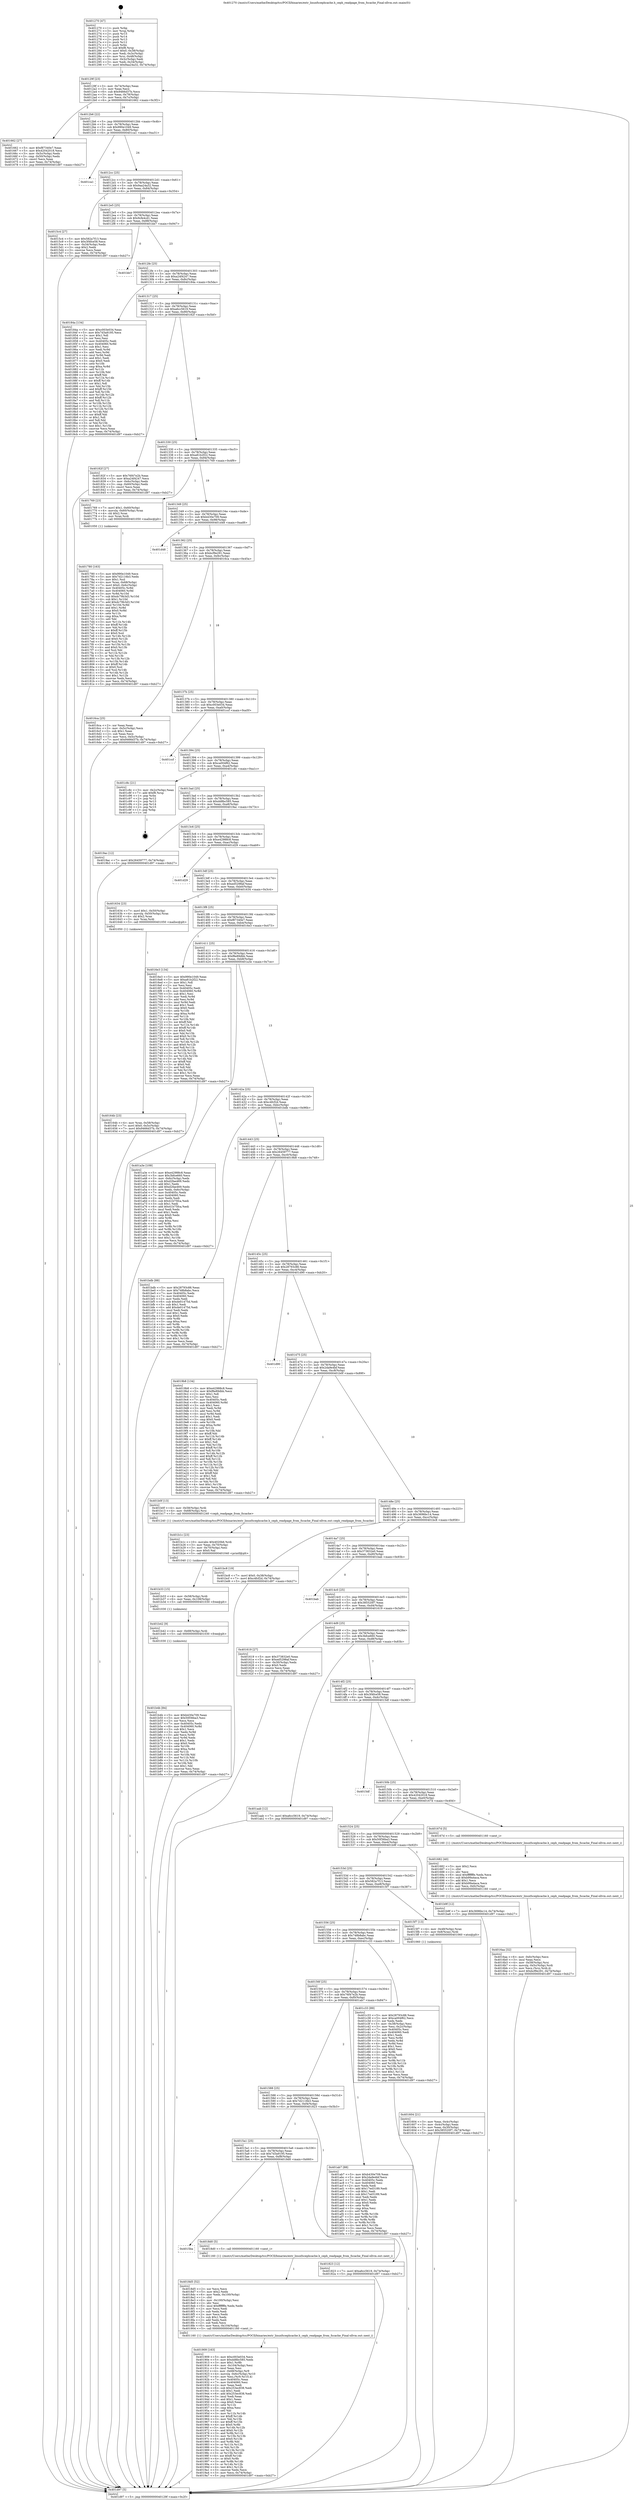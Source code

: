 digraph "0x401270" {
  label = "0x401270 (/mnt/c/Users/mathe/Desktop/tcc/POCII/binaries/extr_linuxfscephcache.h_ceph_readpage_from_fscache_Final-ollvm.out::main(0))"
  labelloc = "t"
  node[shape=record]

  Entry [label="",width=0.3,height=0.3,shape=circle,fillcolor=black,style=filled]
  "0x40129f" [label="{
     0x40129f [23]\l
     | [instrs]\l
     &nbsp;&nbsp;0x40129f \<+3\>: mov -0x74(%rbp),%eax\l
     &nbsp;&nbsp;0x4012a2 \<+2\>: mov %eax,%ecx\l
     &nbsp;&nbsp;0x4012a4 \<+6\>: sub $0x9466d37b,%ecx\l
     &nbsp;&nbsp;0x4012aa \<+3\>: mov %eax,-0x78(%rbp)\l
     &nbsp;&nbsp;0x4012ad \<+3\>: mov %ecx,-0x7c(%rbp)\l
     &nbsp;&nbsp;0x4012b0 \<+6\>: je 0000000000401662 \<main+0x3f2\>\l
  }"]
  "0x401662" [label="{
     0x401662 [27]\l
     | [instrs]\l
     &nbsp;&nbsp;0x401662 \<+5\>: mov $0xf87340e7,%eax\l
     &nbsp;&nbsp;0x401667 \<+5\>: mov $0x42042018,%ecx\l
     &nbsp;&nbsp;0x40166c \<+3\>: mov -0x5c(%rbp),%edx\l
     &nbsp;&nbsp;0x40166f \<+3\>: cmp -0x50(%rbp),%edx\l
     &nbsp;&nbsp;0x401672 \<+3\>: cmovl %ecx,%eax\l
     &nbsp;&nbsp;0x401675 \<+3\>: mov %eax,-0x74(%rbp)\l
     &nbsp;&nbsp;0x401678 \<+5\>: jmp 0000000000401d97 \<main+0xb27\>\l
  }"]
  "0x4012b6" [label="{
     0x4012b6 [22]\l
     | [instrs]\l
     &nbsp;&nbsp;0x4012b6 \<+5\>: jmp 00000000004012bb \<main+0x4b\>\l
     &nbsp;&nbsp;0x4012bb \<+3\>: mov -0x78(%rbp),%eax\l
     &nbsp;&nbsp;0x4012be \<+5\>: sub $0x990e1049,%eax\l
     &nbsp;&nbsp;0x4012c3 \<+3\>: mov %eax,-0x80(%rbp)\l
     &nbsp;&nbsp;0x4012c6 \<+6\>: je 0000000000401ca1 \<main+0xa31\>\l
  }"]
  Exit [label="",width=0.3,height=0.3,shape=circle,fillcolor=black,style=filled,peripheries=2]
  "0x401ca1" [label="{
     0x401ca1\l
  }", style=dashed]
  "0x4012cc" [label="{
     0x4012cc [25]\l
     | [instrs]\l
     &nbsp;&nbsp;0x4012cc \<+5\>: jmp 00000000004012d1 \<main+0x61\>\l
     &nbsp;&nbsp;0x4012d1 \<+3\>: mov -0x78(%rbp),%eax\l
     &nbsp;&nbsp;0x4012d4 \<+5\>: sub $0x9aa24a32,%eax\l
     &nbsp;&nbsp;0x4012d9 \<+6\>: mov %eax,-0x84(%rbp)\l
     &nbsp;&nbsp;0x4012df \<+6\>: je 00000000004015c4 \<main+0x354\>\l
  }"]
  "0x401b4b" [label="{
     0x401b4b [84]\l
     | [instrs]\l
     &nbsp;&nbsp;0x401b4b \<+5\>: mov $0xb430e709,%eax\l
     &nbsp;&nbsp;0x401b50 \<+5\>: mov $0x50f36ba3,%esi\l
     &nbsp;&nbsp;0x401b55 \<+2\>: xor %ecx,%ecx\l
     &nbsp;&nbsp;0x401b57 \<+7\>: mov 0x40405c,%edx\l
     &nbsp;&nbsp;0x401b5e \<+8\>: mov 0x404060,%r8d\l
     &nbsp;&nbsp;0x401b66 \<+3\>: sub $0x1,%ecx\l
     &nbsp;&nbsp;0x401b69 \<+3\>: mov %edx,%r9d\l
     &nbsp;&nbsp;0x401b6c \<+3\>: add %ecx,%r9d\l
     &nbsp;&nbsp;0x401b6f \<+4\>: imul %r9d,%edx\l
     &nbsp;&nbsp;0x401b73 \<+3\>: and $0x1,%edx\l
     &nbsp;&nbsp;0x401b76 \<+3\>: cmp $0x0,%edx\l
     &nbsp;&nbsp;0x401b79 \<+4\>: sete %r10b\l
     &nbsp;&nbsp;0x401b7d \<+4\>: cmp $0xa,%r8d\l
     &nbsp;&nbsp;0x401b81 \<+4\>: setl %r11b\l
     &nbsp;&nbsp;0x401b85 \<+3\>: mov %r10b,%bl\l
     &nbsp;&nbsp;0x401b88 \<+3\>: and %r11b,%bl\l
     &nbsp;&nbsp;0x401b8b \<+3\>: xor %r11b,%r10b\l
     &nbsp;&nbsp;0x401b8e \<+3\>: or %r10b,%bl\l
     &nbsp;&nbsp;0x401b91 \<+3\>: test $0x1,%bl\l
     &nbsp;&nbsp;0x401b94 \<+3\>: cmovne %esi,%eax\l
     &nbsp;&nbsp;0x401b97 \<+3\>: mov %eax,-0x74(%rbp)\l
     &nbsp;&nbsp;0x401b9a \<+5\>: jmp 0000000000401d97 \<main+0xb27\>\l
  }"]
  "0x4015c4" [label="{
     0x4015c4 [27]\l
     | [instrs]\l
     &nbsp;&nbsp;0x4015c4 \<+5\>: mov $0x582a7f13,%eax\l
     &nbsp;&nbsp;0x4015c9 \<+5\>: mov $0x3f4fce58,%ecx\l
     &nbsp;&nbsp;0x4015ce \<+3\>: mov -0x34(%rbp),%edx\l
     &nbsp;&nbsp;0x4015d1 \<+3\>: cmp $0x2,%edx\l
     &nbsp;&nbsp;0x4015d4 \<+3\>: cmovne %ecx,%eax\l
     &nbsp;&nbsp;0x4015d7 \<+3\>: mov %eax,-0x74(%rbp)\l
     &nbsp;&nbsp;0x4015da \<+5\>: jmp 0000000000401d97 \<main+0xb27\>\l
  }"]
  "0x4012e5" [label="{
     0x4012e5 [25]\l
     | [instrs]\l
     &nbsp;&nbsp;0x4012e5 \<+5\>: jmp 00000000004012ea \<main+0x7a\>\l
     &nbsp;&nbsp;0x4012ea \<+3\>: mov -0x78(%rbp),%eax\l
     &nbsp;&nbsp;0x4012ed \<+5\>: sub $0x9cfe4cd1,%eax\l
     &nbsp;&nbsp;0x4012f2 \<+6\>: mov %eax,-0x88(%rbp)\l
     &nbsp;&nbsp;0x4012f8 \<+6\>: je 0000000000401bb7 \<main+0x947\>\l
  }"]
  "0x401d97" [label="{
     0x401d97 [5]\l
     | [instrs]\l
     &nbsp;&nbsp;0x401d97 \<+5\>: jmp 000000000040129f \<main+0x2f\>\l
  }"]
  "0x401270" [label="{
     0x401270 [47]\l
     | [instrs]\l
     &nbsp;&nbsp;0x401270 \<+1\>: push %rbp\l
     &nbsp;&nbsp;0x401271 \<+3\>: mov %rsp,%rbp\l
     &nbsp;&nbsp;0x401274 \<+2\>: push %r15\l
     &nbsp;&nbsp;0x401276 \<+2\>: push %r14\l
     &nbsp;&nbsp;0x401278 \<+2\>: push %r13\l
     &nbsp;&nbsp;0x40127a \<+2\>: push %r12\l
     &nbsp;&nbsp;0x40127c \<+1\>: push %rbx\l
     &nbsp;&nbsp;0x40127d \<+7\>: sub $0xf8,%rsp\l
     &nbsp;&nbsp;0x401284 \<+7\>: movl $0x0,-0x38(%rbp)\l
     &nbsp;&nbsp;0x40128b \<+3\>: mov %edi,-0x3c(%rbp)\l
     &nbsp;&nbsp;0x40128e \<+4\>: mov %rsi,-0x48(%rbp)\l
     &nbsp;&nbsp;0x401292 \<+3\>: mov -0x3c(%rbp),%edi\l
     &nbsp;&nbsp;0x401295 \<+3\>: mov %edi,-0x34(%rbp)\l
     &nbsp;&nbsp;0x401298 \<+7\>: movl $0x9aa24a32,-0x74(%rbp)\l
  }"]
  "0x401b42" [label="{
     0x401b42 [9]\l
     | [instrs]\l
     &nbsp;&nbsp;0x401b42 \<+4\>: mov -0x68(%rbp),%rdi\l
     &nbsp;&nbsp;0x401b46 \<+5\>: call 0000000000401030 \<free@plt\>\l
     | [calls]\l
     &nbsp;&nbsp;0x401030 \{1\} (unknown)\l
  }"]
  "0x401bb7" [label="{
     0x401bb7\l
  }", style=dashed]
  "0x4012fe" [label="{
     0x4012fe [25]\l
     | [instrs]\l
     &nbsp;&nbsp;0x4012fe \<+5\>: jmp 0000000000401303 \<main+0x93\>\l
     &nbsp;&nbsp;0x401303 \<+3\>: mov -0x78(%rbp),%eax\l
     &nbsp;&nbsp;0x401306 \<+5\>: sub $0xa24f4247,%eax\l
     &nbsp;&nbsp;0x40130b \<+6\>: mov %eax,-0x8c(%rbp)\l
     &nbsp;&nbsp;0x401311 \<+6\>: je 000000000040184a \<main+0x5da\>\l
  }"]
  "0x401b33" [label="{
     0x401b33 [15]\l
     | [instrs]\l
     &nbsp;&nbsp;0x401b33 \<+4\>: mov -0x58(%rbp),%rdi\l
     &nbsp;&nbsp;0x401b37 \<+6\>: mov %eax,-0x108(%rbp)\l
     &nbsp;&nbsp;0x401b3d \<+5\>: call 0000000000401030 \<free@plt\>\l
     | [calls]\l
     &nbsp;&nbsp;0x401030 \{1\} (unknown)\l
  }"]
  "0x40184a" [label="{
     0x40184a [134]\l
     | [instrs]\l
     &nbsp;&nbsp;0x40184a \<+5\>: mov $0xc003e034,%eax\l
     &nbsp;&nbsp;0x40184f \<+5\>: mov $0x7d3a9195,%ecx\l
     &nbsp;&nbsp;0x401854 \<+2\>: mov $0x1,%dl\l
     &nbsp;&nbsp;0x401856 \<+2\>: xor %esi,%esi\l
     &nbsp;&nbsp;0x401858 \<+7\>: mov 0x40405c,%edi\l
     &nbsp;&nbsp;0x40185f \<+8\>: mov 0x404060,%r8d\l
     &nbsp;&nbsp;0x401867 \<+3\>: sub $0x1,%esi\l
     &nbsp;&nbsp;0x40186a \<+3\>: mov %edi,%r9d\l
     &nbsp;&nbsp;0x40186d \<+3\>: add %esi,%r9d\l
     &nbsp;&nbsp;0x401870 \<+4\>: imul %r9d,%edi\l
     &nbsp;&nbsp;0x401874 \<+3\>: and $0x1,%edi\l
     &nbsp;&nbsp;0x401877 \<+3\>: cmp $0x0,%edi\l
     &nbsp;&nbsp;0x40187a \<+4\>: sete %r10b\l
     &nbsp;&nbsp;0x40187e \<+4\>: cmp $0xa,%r8d\l
     &nbsp;&nbsp;0x401882 \<+4\>: setl %r11b\l
     &nbsp;&nbsp;0x401886 \<+3\>: mov %r10b,%bl\l
     &nbsp;&nbsp;0x401889 \<+3\>: xor $0xff,%bl\l
     &nbsp;&nbsp;0x40188c \<+3\>: mov %r11b,%r14b\l
     &nbsp;&nbsp;0x40188f \<+4\>: xor $0xff,%r14b\l
     &nbsp;&nbsp;0x401893 \<+3\>: xor $0x1,%dl\l
     &nbsp;&nbsp;0x401896 \<+3\>: mov %bl,%r15b\l
     &nbsp;&nbsp;0x401899 \<+4\>: and $0xff,%r15b\l
     &nbsp;&nbsp;0x40189d \<+3\>: and %dl,%r10b\l
     &nbsp;&nbsp;0x4018a0 \<+3\>: mov %r14b,%r12b\l
     &nbsp;&nbsp;0x4018a3 \<+4\>: and $0xff,%r12b\l
     &nbsp;&nbsp;0x4018a7 \<+3\>: and %dl,%r11b\l
     &nbsp;&nbsp;0x4018aa \<+3\>: or %r10b,%r15b\l
     &nbsp;&nbsp;0x4018ad \<+3\>: or %r11b,%r12b\l
     &nbsp;&nbsp;0x4018b0 \<+3\>: xor %r12b,%r15b\l
     &nbsp;&nbsp;0x4018b3 \<+3\>: or %r14b,%bl\l
     &nbsp;&nbsp;0x4018b6 \<+3\>: xor $0xff,%bl\l
     &nbsp;&nbsp;0x4018b9 \<+3\>: or $0x1,%dl\l
     &nbsp;&nbsp;0x4018bc \<+2\>: and %dl,%bl\l
     &nbsp;&nbsp;0x4018be \<+3\>: or %bl,%r15b\l
     &nbsp;&nbsp;0x4018c1 \<+4\>: test $0x1,%r15b\l
     &nbsp;&nbsp;0x4018c5 \<+3\>: cmovne %ecx,%eax\l
     &nbsp;&nbsp;0x4018c8 \<+3\>: mov %eax,-0x74(%rbp)\l
     &nbsp;&nbsp;0x4018cb \<+5\>: jmp 0000000000401d97 \<main+0xb27\>\l
  }"]
  "0x401317" [label="{
     0x401317 [25]\l
     | [instrs]\l
     &nbsp;&nbsp;0x401317 \<+5\>: jmp 000000000040131c \<main+0xac\>\l
     &nbsp;&nbsp;0x40131c \<+3\>: mov -0x78(%rbp),%eax\l
     &nbsp;&nbsp;0x40131f \<+5\>: sub $0xa6cc5619,%eax\l
     &nbsp;&nbsp;0x401324 \<+6\>: mov %eax,-0x90(%rbp)\l
     &nbsp;&nbsp;0x40132a \<+6\>: je 000000000040182f \<main+0x5bf\>\l
  }"]
  "0x401b1c" [label="{
     0x401b1c [23]\l
     | [instrs]\l
     &nbsp;&nbsp;0x401b1c \<+10\>: movabs $0x4020b6,%rdi\l
     &nbsp;&nbsp;0x401b26 \<+3\>: mov %eax,-0x70(%rbp)\l
     &nbsp;&nbsp;0x401b29 \<+3\>: mov -0x70(%rbp),%esi\l
     &nbsp;&nbsp;0x401b2c \<+2\>: mov $0x0,%al\l
     &nbsp;&nbsp;0x401b2e \<+5\>: call 0000000000401040 \<printf@plt\>\l
     | [calls]\l
     &nbsp;&nbsp;0x401040 \{1\} (unknown)\l
  }"]
  "0x40182f" [label="{
     0x40182f [27]\l
     | [instrs]\l
     &nbsp;&nbsp;0x40182f \<+5\>: mov $0x76f47e2b,%eax\l
     &nbsp;&nbsp;0x401834 \<+5\>: mov $0xa24f4247,%ecx\l
     &nbsp;&nbsp;0x401839 \<+3\>: mov -0x6c(%rbp),%edx\l
     &nbsp;&nbsp;0x40183c \<+3\>: cmp -0x60(%rbp),%edx\l
     &nbsp;&nbsp;0x40183f \<+3\>: cmovl %ecx,%eax\l
     &nbsp;&nbsp;0x401842 \<+3\>: mov %eax,-0x74(%rbp)\l
     &nbsp;&nbsp;0x401845 \<+5\>: jmp 0000000000401d97 \<main+0xb27\>\l
  }"]
  "0x401330" [label="{
     0x401330 [25]\l
     | [instrs]\l
     &nbsp;&nbsp;0x401330 \<+5\>: jmp 0000000000401335 \<main+0xc5\>\l
     &nbsp;&nbsp;0x401335 \<+3\>: mov -0x78(%rbp),%eax\l
     &nbsp;&nbsp;0x401338 \<+5\>: sub $0xa81b2f22,%eax\l
     &nbsp;&nbsp;0x40133d \<+6\>: mov %eax,-0x94(%rbp)\l
     &nbsp;&nbsp;0x401343 \<+6\>: je 0000000000401769 \<main+0x4f9\>\l
  }"]
  "0x401909" [label="{
     0x401909 [163]\l
     | [instrs]\l
     &nbsp;&nbsp;0x401909 \<+5\>: mov $0xc003e034,%ecx\l
     &nbsp;&nbsp;0x40190e \<+5\>: mov $0xdd8bc585,%edx\l
     &nbsp;&nbsp;0x401913 \<+3\>: mov $0x1,%r8b\l
     &nbsp;&nbsp;0x401916 \<+6\>: mov -0x104(%rbp),%esi\l
     &nbsp;&nbsp;0x40191c \<+3\>: imul %eax,%esi\l
     &nbsp;&nbsp;0x40191f \<+4\>: mov -0x68(%rbp),%r9\l
     &nbsp;&nbsp;0x401923 \<+4\>: movslq -0x6c(%rbp),%r10\l
     &nbsp;&nbsp;0x401927 \<+4\>: mov %esi,(%r9,%r10,4)\l
     &nbsp;&nbsp;0x40192b \<+7\>: mov 0x40405c,%eax\l
     &nbsp;&nbsp;0x401932 \<+7\>: mov 0x404060,%esi\l
     &nbsp;&nbsp;0x401939 \<+2\>: mov %eax,%edi\l
     &nbsp;&nbsp;0x40193b \<+6\>: sub $0x253ec838,%edi\l
     &nbsp;&nbsp;0x401941 \<+3\>: sub $0x1,%edi\l
     &nbsp;&nbsp;0x401944 \<+6\>: add $0x253ec838,%edi\l
     &nbsp;&nbsp;0x40194a \<+3\>: imul %edi,%eax\l
     &nbsp;&nbsp;0x40194d \<+3\>: and $0x1,%eax\l
     &nbsp;&nbsp;0x401950 \<+3\>: cmp $0x0,%eax\l
     &nbsp;&nbsp;0x401953 \<+4\>: sete %r11b\l
     &nbsp;&nbsp;0x401957 \<+3\>: cmp $0xa,%esi\l
     &nbsp;&nbsp;0x40195a \<+3\>: setl %bl\l
     &nbsp;&nbsp;0x40195d \<+3\>: mov %r11b,%r14b\l
     &nbsp;&nbsp;0x401960 \<+4\>: xor $0xff,%r14b\l
     &nbsp;&nbsp;0x401964 \<+3\>: mov %bl,%r15b\l
     &nbsp;&nbsp;0x401967 \<+4\>: xor $0xff,%r15b\l
     &nbsp;&nbsp;0x40196b \<+4\>: xor $0x0,%r8b\l
     &nbsp;&nbsp;0x40196f \<+3\>: mov %r14b,%r12b\l
     &nbsp;&nbsp;0x401972 \<+4\>: and $0x0,%r12b\l
     &nbsp;&nbsp;0x401976 \<+3\>: and %r8b,%r11b\l
     &nbsp;&nbsp;0x401979 \<+3\>: mov %r15b,%r13b\l
     &nbsp;&nbsp;0x40197c \<+4\>: and $0x0,%r13b\l
     &nbsp;&nbsp;0x401980 \<+3\>: and %r8b,%bl\l
     &nbsp;&nbsp;0x401983 \<+3\>: or %r11b,%r12b\l
     &nbsp;&nbsp;0x401986 \<+3\>: or %bl,%r13b\l
     &nbsp;&nbsp;0x401989 \<+3\>: xor %r13b,%r12b\l
     &nbsp;&nbsp;0x40198c \<+3\>: or %r15b,%r14b\l
     &nbsp;&nbsp;0x40198f \<+4\>: xor $0xff,%r14b\l
     &nbsp;&nbsp;0x401993 \<+4\>: or $0x0,%r8b\l
     &nbsp;&nbsp;0x401997 \<+3\>: and %r8b,%r14b\l
     &nbsp;&nbsp;0x40199a \<+3\>: or %r14b,%r12b\l
     &nbsp;&nbsp;0x40199d \<+4\>: test $0x1,%r12b\l
     &nbsp;&nbsp;0x4019a1 \<+3\>: cmovne %edx,%ecx\l
     &nbsp;&nbsp;0x4019a4 \<+3\>: mov %ecx,-0x74(%rbp)\l
     &nbsp;&nbsp;0x4019a7 \<+5\>: jmp 0000000000401d97 \<main+0xb27\>\l
  }"]
  "0x401769" [label="{
     0x401769 [23]\l
     | [instrs]\l
     &nbsp;&nbsp;0x401769 \<+7\>: movl $0x1,-0x60(%rbp)\l
     &nbsp;&nbsp;0x401770 \<+4\>: movslq -0x60(%rbp),%rax\l
     &nbsp;&nbsp;0x401774 \<+4\>: shl $0x2,%rax\l
     &nbsp;&nbsp;0x401778 \<+3\>: mov %rax,%rdi\l
     &nbsp;&nbsp;0x40177b \<+5\>: call 0000000000401050 \<malloc@plt\>\l
     | [calls]\l
     &nbsp;&nbsp;0x401050 \{1\} (unknown)\l
  }"]
  "0x401349" [label="{
     0x401349 [25]\l
     | [instrs]\l
     &nbsp;&nbsp;0x401349 \<+5\>: jmp 000000000040134e \<main+0xde\>\l
     &nbsp;&nbsp;0x40134e \<+3\>: mov -0x78(%rbp),%eax\l
     &nbsp;&nbsp;0x401351 \<+5\>: sub $0xb430e709,%eax\l
     &nbsp;&nbsp;0x401356 \<+6\>: mov %eax,-0x98(%rbp)\l
     &nbsp;&nbsp;0x40135c \<+6\>: je 0000000000401d48 \<main+0xad8\>\l
  }"]
  "0x4018d5" [label="{
     0x4018d5 [52]\l
     | [instrs]\l
     &nbsp;&nbsp;0x4018d5 \<+2\>: xor %ecx,%ecx\l
     &nbsp;&nbsp;0x4018d7 \<+5\>: mov $0x2,%edx\l
     &nbsp;&nbsp;0x4018dc \<+6\>: mov %edx,-0x100(%rbp)\l
     &nbsp;&nbsp;0x4018e2 \<+1\>: cltd\l
     &nbsp;&nbsp;0x4018e3 \<+6\>: mov -0x100(%rbp),%esi\l
     &nbsp;&nbsp;0x4018e9 \<+2\>: idiv %esi\l
     &nbsp;&nbsp;0x4018eb \<+6\>: imul $0xfffffffe,%edx,%edx\l
     &nbsp;&nbsp;0x4018f1 \<+2\>: mov %ecx,%edi\l
     &nbsp;&nbsp;0x4018f3 \<+2\>: sub %edx,%edi\l
     &nbsp;&nbsp;0x4018f5 \<+2\>: mov %ecx,%edx\l
     &nbsp;&nbsp;0x4018f7 \<+3\>: sub $0x1,%edx\l
     &nbsp;&nbsp;0x4018fa \<+2\>: add %edx,%edi\l
     &nbsp;&nbsp;0x4018fc \<+2\>: sub %edi,%ecx\l
     &nbsp;&nbsp;0x4018fe \<+6\>: mov %ecx,-0x104(%rbp)\l
     &nbsp;&nbsp;0x401904 \<+5\>: call 0000000000401160 \<next_i\>\l
     | [calls]\l
     &nbsp;&nbsp;0x401160 \{1\} (/mnt/c/Users/mathe/Desktop/tcc/POCII/binaries/extr_linuxfscephcache.h_ceph_readpage_from_fscache_Final-ollvm.out::next_i)\l
  }"]
  "0x401d48" [label="{
     0x401d48\l
  }", style=dashed]
  "0x401362" [label="{
     0x401362 [25]\l
     | [instrs]\l
     &nbsp;&nbsp;0x401362 \<+5\>: jmp 0000000000401367 \<main+0xf7\>\l
     &nbsp;&nbsp;0x401367 \<+3\>: mov -0x78(%rbp),%eax\l
     &nbsp;&nbsp;0x40136a \<+5\>: sub $0xbcf9e291,%eax\l
     &nbsp;&nbsp;0x40136f \<+6\>: mov %eax,-0x9c(%rbp)\l
     &nbsp;&nbsp;0x401375 \<+6\>: je 00000000004016ca \<main+0x45a\>\l
  }"]
  "0x4015ba" [label="{
     0x4015ba\l
  }", style=dashed]
  "0x4016ca" [label="{
     0x4016ca [25]\l
     | [instrs]\l
     &nbsp;&nbsp;0x4016ca \<+2\>: xor %eax,%eax\l
     &nbsp;&nbsp;0x4016cc \<+3\>: mov -0x5c(%rbp),%ecx\l
     &nbsp;&nbsp;0x4016cf \<+3\>: sub $0x1,%eax\l
     &nbsp;&nbsp;0x4016d2 \<+2\>: sub %eax,%ecx\l
     &nbsp;&nbsp;0x4016d4 \<+3\>: mov %ecx,-0x5c(%rbp)\l
     &nbsp;&nbsp;0x4016d7 \<+7\>: movl $0x9466d37b,-0x74(%rbp)\l
     &nbsp;&nbsp;0x4016de \<+5\>: jmp 0000000000401d97 \<main+0xb27\>\l
  }"]
  "0x40137b" [label="{
     0x40137b [25]\l
     | [instrs]\l
     &nbsp;&nbsp;0x40137b \<+5\>: jmp 0000000000401380 \<main+0x110\>\l
     &nbsp;&nbsp;0x401380 \<+3\>: mov -0x78(%rbp),%eax\l
     &nbsp;&nbsp;0x401383 \<+5\>: sub $0xc003e034,%eax\l
     &nbsp;&nbsp;0x401388 \<+6\>: mov %eax,-0xa0(%rbp)\l
     &nbsp;&nbsp;0x40138e \<+6\>: je 0000000000401ccf \<main+0xa5f\>\l
  }"]
  "0x4018d0" [label="{
     0x4018d0 [5]\l
     | [instrs]\l
     &nbsp;&nbsp;0x4018d0 \<+5\>: call 0000000000401160 \<next_i\>\l
     | [calls]\l
     &nbsp;&nbsp;0x401160 \{1\} (/mnt/c/Users/mathe/Desktop/tcc/POCII/binaries/extr_linuxfscephcache.h_ceph_readpage_from_fscache_Final-ollvm.out::next_i)\l
  }"]
  "0x401ccf" [label="{
     0x401ccf\l
  }", style=dashed]
  "0x401394" [label="{
     0x401394 [25]\l
     | [instrs]\l
     &nbsp;&nbsp;0x401394 \<+5\>: jmp 0000000000401399 \<main+0x129\>\l
     &nbsp;&nbsp;0x401399 \<+3\>: mov -0x78(%rbp),%eax\l
     &nbsp;&nbsp;0x40139c \<+5\>: sub $0xca004f62,%eax\l
     &nbsp;&nbsp;0x4013a1 \<+6\>: mov %eax,-0xa4(%rbp)\l
     &nbsp;&nbsp;0x4013a7 \<+6\>: je 0000000000401c8c \<main+0xa1c\>\l
  }"]
  "0x4015a1" [label="{
     0x4015a1 [25]\l
     | [instrs]\l
     &nbsp;&nbsp;0x4015a1 \<+5\>: jmp 00000000004015a6 \<main+0x336\>\l
     &nbsp;&nbsp;0x4015a6 \<+3\>: mov -0x78(%rbp),%eax\l
     &nbsp;&nbsp;0x4015a9 \<+5\>: sub $0x7d3a9195,%eax\l
     &nbsp;&nbsp;0x4015ae \<+6\>: mov %eax,-0xf8(%rbp)\l
     &nbsp;&nbsp;0x4015b4 \<+6\>: je 00000000004018d0 \<main+0x660\>\l
  }"]
  "0x401c8c" [label="{
     0x401c8c [21]\l
     | [instrs]\l
     &nbsp;&nbsp;0x401c8c \<+3\>: mov -0x2c(%rbp),%eax\l
     &nbsp;&nbsp;0x401c8f \<+7\>: add $0xf8,%rsp\l
     &nbsp;&nbsp;0x401c96 \<+1\>: pop %rbx\l
     &nbsp;&nbsp;0x401c97 \<+2\>: pop %r12\l
     &nbsp;&nbsp;0x401c99 \<+2\>: pop %r13\l
     &nbsp;&nbsp;0x401c9b \<+2\>: pop %r14\l
     &nbsp;&nbsp;0x401c9d \<+2\>: pop %r15\l
     &nbsp;&nbsp;0x401c9f \<+1\>: pop %rbp\l
     &nbsp;&nbsp;0x401ca0 \<+1\>: ret\l
  }"]
  "0x4013ad" [label="{
     0x4013ad [25]\l
     | [instrs]\l
     &nbsp;&nbsp;0x4013ad \<+5\>: jmp 00000000004013b2 \<main+0x142\>\l
     &nbsp;&nbsp;0x4013b2 \<+3\>: mov -0x78(%rbp),%eax\l
     &nbsp;&nbsp;0x4013b5 \<+5\>: sub $0xdd8bc585,%eax\l
     &nbsp;&nbsp;0x4013ba \<+6\>: mov %eax,-0xa8(%rbp)\l
     &nbsp;&nbsp;0x4013c0 \<+6\>: je 00000000004019ac \<main+0x73c\>\l
  }"]
  "0x401823" [label="{
     0x401823 [12]\l
     | [instrs]\l
     &nbsp;&nbsp;0x401823 \<+7\>: movl $0xa6cc5619,-0x74(%rbp)\l
     &nbsp;&nbsp;0x40182a \<+5\>: jmp 0000000000401d97 \<main+0xb27\>\l
  }"]
  "0x4019ac" [label="{
     0x4019ac [12]\l
     | [instrs]\l
     &nbsp;&nbsp;0x4019ac \<+7\>: movl $0x26459777,-0x74(%rbp)\l
     &nbsp;&nbsp;0x4019b3 \<+5\>: jmp 0000000000401d97 \<main+0xb27\>\l
  }"]
  "0x4013c6" [label="{
     0x4013c6 [25]\l
     | [instrs]\l
     &nbsp;&nbsp;0x4013c6 \<+5\>: jmp 00000000004013cb \<main+0x15b\>\l
     &nbsp;&nbsp;0x4013cb \<+3\>: mov -0x78(%rbp),%eax\l
     &nbsp;&nbsp;0x4013ce \<+5\>: sub $0xe42988c8,%eax\l
     &nbsp;&nbsp;0x4013d3 \<+6\>: mov %eax,-0xac(%rbp)\l
     &nbsp;&nbsp;0x4013d9 \<+6\>: je 0000000000401d29 \<main+0xab9\>\l
  }"]
  "0x401588" [label="{
     0x401588 [25]\l
     | [instrs]\l
     &nbsp;&nbsp;0x401588 \<+5\>: jmp 000000000040158d \<main+0x31d\>\l
     &nbsp;&nbsp;0x40158d \<+3\>: mov -0x78(%rbp),%eax\l
     &nbsp;&nbsp;0x401590 \<+5\>: sub $0x7d2116b3,%eax\l
     &nbsp;&nbsp;0x401595 \<+6\>: mov %eax,-0xf4(%rbp)\l
     &nbsp;&nbsp;0x40159b \<+6\>: je 0000000000401823 \<main+0x5b3\>\l
  }"]
  "0x401d29" [label="{
     0x401d29\l
  }", style=dashed]
  "0x4013df" [label="{
     0x4013df [25]\l
     | [instrs]\l
     &nbsp;&nbsp;0x4013df \<+5\>: jmp 00000000004013e4 \<main+0x174\>\l
     &nbsp;&nbsp;0x4013e4 \<+3\>: mov -0x78(%rbp),%eax\l
     &nbsp;&nbsp;0x4013e7 \<+5\>: sub $0xed5298af,%eax\l
     &nbsp;&nbsp;0x4013ec \<+6\>: mov %eax,-0xb0(%rbp)\l
     &nbsp;&nbsp;0x4013f2 \<+6\>: je 0000000000401634 \<main+0x3c4\>\l
  }"]
  "0x401ab7" [label="{
     0x401ab7 [88]\l
     | [instrs]\l
     &nbsp;&nbsp;0x401ab7 \<+5\>: mov $0xb430e709,%eax\l
     &nbsp;&nbsp;0x401abc \<+5\>: mov $0x2da9e4bf,%ecx\l
     &nbsp;&nbsp;0x401ac1 \<+7\>: mov 0x40405c,%edx\l
     &nbsp;&nbsp;0x401ac8 \<+7\>: mov 0x404060,%esi\l
     &nbsp;&nbsp;0x401acf \<+2\>: mov %edx,%edi\l
     &nbsp;&nbsp;0x401ad1 \<+6\>: add $0x17ed3189,%edi\l
     &nbsp;&nbsp;0x401ad7 \<+3\>: sub $0x1,%edi\l
     &nbsp;&nbsp;0x401ada \<+6\>: sub $0x17ed3189,%edi\l
     &nbsp;&nbsp;0x401ae0 \<+3\>: imul %edi,%edx\l
     &nbsp;&nbsp;0x401ae3 \<+3\>: and $0x1,%edx\l
     &nbsp;&nbsp;0x401ae6 \<+3\>: cmp $0x0,%edx\l
     &nbsp;&nbsp;0x401ae9 \<+4\>: sete %r8b\l
     &nbsp;&nbsp;0x401aed \<+3\>: cmp $0xa,%esi\l
     &nbsp;&nbsp;0x401af0 \<+4\>: setl %r9b\l
     &nbsp;&nbsp;0x401af4 \<+3\>: mov %r8b,%r10b\l
     &nbsp;&nbsp;0x401af7 \<+3\>: and %r9b,%r10b\l
     &nbsp;&nbsp;0x401afa \<+3\>: xor %r9b,%r8b\l
     &nbsp;&nbsp;0x401afd \<+3\>: or %r8b,%r10b\l
     &nbsp;&nbsp;0x401b00 \<+4\>: test $0x1,%r10b\l
     &nbsp;&nbsp;0x401b04 \<+3\>: cmovne %ecx,%eax\l
     &nbsp;&nbsp;0x401b07 \<+3\>: mov %eax,-0x74(%rbp)\l
     &nbsp;&nbsp;0x401b0a \<+5\>: jmp 0000000000401d97 \<main+0xb27\>\l
  }"]
  "0x401634" [label="{
     0x401634 [23]\l
     | [instrs]\l
     &nbsp;&nbsp;0x401634 \<+7\>: movl $0x1,-0x50(%rbp)\l
     &nbsp;&nbsp;0x40163b \<+4\>: movslq -0x50(%rbp),%rax\l
     &nbsp;&nbsp;0x40163f \<+4\>: shl $0x2,%rax\l
     &nbsp;&nbsp;0x401643 \<+3\>: mov %rax,%rdi\l
     &nbsp;&nbsp;0x401646 \<+5\>: call 0000000000401050 \<malloc@plt\>\l
     | [calls]\l
     &nbsp;&nbsp;0x401050 \{1\} (unknown)\l
  }"]
  "0x4013f8" [label="{
     0x4013f8 [25]\l
     | [instrs]\l
     &nbsp;&nbsp;0x4013f8 \<+5\>: jmp 00000000004013fd \<main+0x18d\>\l
     &nbsp;&nbsp;0x4013fd \<+3\>: mov -0x78(%rbp),%eax\l
     &nbsp;&nbsp;0x401400 \<+5\>: sub $0xf87340e7,%eax\l
     &nbsp;&nbsp;0x401405 \<+6\>: mov %eax,-0xb4(%rbp)\l
     &nbsp;&nbsp;0x40140b \<+6\>: je 00000000004016e3 \<main+0x473\>\l
  }"]
  "0x40156f" [label="{
     0x40156f [25]\l
     | [instrs]\l
     &nbsp;&nbsp;0x40156f \<+5\>: jmp 0000000000401574 \<main+0x304\>\l
     &nbsp;&nbsp;0x401574 \<+3\>: mov -0x78(%rbp),%eax\l
     &nbsp;&nbsp;0x401577 \<+5\>: sub $0x76f47e2b,%eax\l
     &nbsp;&nbsp;0x40157c \<+6\>: mov %eax,-0xf0(%rbp)\l
     &nbsp;&nbsp;0x401582 \<+6\>: je 0000000000401ab7 \<main+0x847\>\l
  }"]
  "0x4016e3" [label="{
     0x4016e3 [134]\l
     | [instrs]\l
     &nbsp;&nbsp;0x4016e3 \<+5\>: mov $0x990e1049,%eax\l
     &nbsp;&nbsp;0x4016e8 \<+5\>: mov $0xa81b2f22,%ecx\l
     &nbsp;&nbsp;0x4016ed \<+2\>: mov $0x1,%dl\l
     &nbsp;&nbsp;0x4016ef \<+2\>: xor %esi,%esi\l
     &nbsp;&nbsp;0x4016f1 \<+7\>: mov 0x40405c,%edi\l
     &nbsp;&nbsp;0x4016f8 \<+8\>: mov 0x404060,%r8d\l
     &nbsp;&nbsp;0x401700 \<+3\>: sub $0x1,%esi\l
     &nbsp;&nbsp;0x401703 \<+3\>: mov %edi,%r9d\l
     &nbsp;&nbsp;0x401706 \<+3\>: add %esi,%r9d\l
     &nbsp;&nbsp;0x401709 \<+4\>: imul %r9d,%edi\l
     &nbsp;&nbsp;0x40170d \<+3\>: and $0x1,%edi\l
     &nbsp;&nbsp;0x401710 \<+3\>: cmp $0x0,%edi\l
     &nbsp;&nbsp;0x401713 \<+4\>: sete %r10b\l
     &nbsp;&nbsp;0x401717 \<+4\>: cmp $0xa,%r8d\l
     &nbsp;&nbsp;0x40171b \<+4\>: setl %r11b\l
     &nbsp;&nbsp;0x40171f \<+3\>: mov %r10b,%bl\l
     &nbsp;&nbsp;0x401722 \<+3\>: xor $0xff,%bl\l
     &nbsp;&nbsp;0x401725 \<+3\>: mov %r11b,%r14b\l
     &nbsp;&nbsp;0x401728 \<+4\>: xor $0xff,%r14b\l
     &nbsp;&nbsp;0x40172c \<+3\>: xor $0x0,%dl\l
     &nbsp;&nbsp;0x40172f \<+3\>: mov %bl,%r15b\l
     &nbsp;&nbsp;0x401732 \<+4\>: and $0x0,%r15b\l
     &nbsp;&nbsp;0x401736 \<+3\>: and %dl,%r10b\l
     &nbsp;&nbsp;0x401739 \<+3\>: mov %r14b,%r12b\l
     &nbsp;&nbsp;0x40173c \<+4\>: and $0x0,%r12b\l
     &nbsp;&nbsp;0x401740 \<+3\>: and %dl,%r11b\l
     &nbsp;&nbsp;0x401743 \<+3\>: or %r10b,%r15b\l
     &nbsp;&nbsp;0x401746 \<+3\>: or %r11b,%r12b\l
     &nbsp;&nbsp;0x401749 \<+3\>: xor %r12b,%r15b\l
     &nbsp;&nbsp;0x40174c \<+3\>: or %r14b,%bl\l
     &nbsp;&nbsp;0x40174f \<+3\>: xor $0xff,%bl\l
     &nbsp;&nbsp;0x401752 \<+3\>: or $0x0,%dl\l
     &nbsp;&nbsp;0x401755 \<+2\>: and %dl,%bl\l
     &nbsp;&nbsp;0x401757 \<+3\>: or %bl,%r15b\l
     &nbsp;&nbsp;0x40175a \<+4\>: test $0x1,%r15b\l
     &nbsp;&nbsp;0x40175e \<+3\>: cmovne %ecx,%eax\l
     &nbsp;&nbsp;0x401761 \<+3\>: mov %eax,-0x74(%rbp)\l
     &nbsp;&nbsp;0x401764 \<+5\>: jmp 0000000000401d97 \<main+0xb27\>\l
  }"]
  "0x401411" [label="{
     0x401411 [25]\l
     | [instrs]\l
     &nbsp;&nbsp;0x401411 \<+5\>: jmp 0000000000401416 \<main+0x1a6\>\l
     &nbsp;&nbsp;0x401416 \<+3\>: mov -0x78(%rbp),%eax\l
     &nbsp;&nbsp;0x401419 \<+5\>: sub $0xf8e89dbb,%eax\l
     &nbsp;&nbsp;0x40141e \<+6\>: mov %eax,-0xb8(%rbp)\l
     &nbsp;&nbsp;0x401424 \<+6\>: je 0000000000401a3e \<main+0x7ce\>\l
  }"]
  "0x401c33" [label="{
     0x401c33 [89]\l
     | [instrs]\l
     &nbsp;&nbsp;0x401c33 \<+5\>: mov $0x28793c88,%eax\l
     &nbsp;&nbsp;0x401c38 \<+5\>: mov $0xca004f62,%ecx\l
     &nbsp;&nbsp;0x401c3d \<+2\>: xor %edx,%edx\l
     &nbsp;&nbsp;0x401c3f \<+3\>: mov -0x38(%rbp),%esi\l
     &nbsp;&nbsp;0x401c42 \<+3\>: mov %esi,-0x2c(%rbp)\l
     &nbsp;&nbsp;0x401c45 \<+7\>: mov 0x40405c,%esi\l
     &nbsp;&nbsp;0x401c4c \<+7\>: mov 0x404060,%edi\l
     &nbsp;&nbsp;0x401c53 \<+3\>: sub $0x1,%edx\l
     &nbsp;&nbsp;0x401c56 \<+3\>: mov %esi,%r8d\l
     &nbsp;&nbsp;0x401c59 \<+3\>: add %edx,%r8d\l
     &nbsp;&nbsp;0x401c5c \<+4\>: imul %r8d,%esi\l
     &nbsp;&nbsp;0x401c60 \<+3\>: and $0x1,%esi\l
     &nbsp;&nbsp;0x401c63 \<+3\>: cmp $0x0,%esi\l
     &nbsp;&nbsp;0x401c66 \<+4\>: sete %r9b\l
     &nbsp;&nbsp;0x401c6a \<+3\>: cmp $0xa,%edi\l
     &nbsp;&nbsp;0x401c6d \<+4\>: setl %r10b\l
     &nbsp;&nbsp;0x401c71 \<+3\>: mov %r9b,%r11b\l
     &nbsp;&nbsp;0x401c74 \<+3\>: and %r10b,%r11b\l
     &nbsp;&nbsp;0x401c77 \<+3\>: xor %r10b,%r9b\l
     &nbsp;&nbsp;0x401c7a \<+3\>: or %r9b,%r11b\l
     &nbsp;&nbsp;0x401c7d \<+4\>: test $0x1,%r11b\l
     &nbsp;&nbsp;0x401c81 \<+3\>: cmovne %ecx,%eax\l
     &nbsp;&nbsp;0x401c84 \<+3\>: mov %eax,-0x74(%rbp)\l
     &nbsp;&nbsp;0x401c87 \<+5\>: jmp 0000000000401d97 \<main+0xb27\>\l
  }"]
  "0x401a3e" [label="{
     0x401a3e [109]\l
     | [instrs]\l
     &nbsp;&nbsp;0x401a3e \<+5\>: mov $0xe42988c8,%eax\l
     &nbsp;&nbsp;0x401a43 \<+5\>: mov $0x3bfce660,%ecx\l
     &nbsp;&nbsp;0x401a48 \<+3\>: mov -0x6c(%rbp),%edx\l
     &nbsp;&nbsp;0x401a4b \<+6\>: sub $0xd2fae469,%edx\l
     &nbsp;&nbsp;0x401a51 \<+3\>: add $0x1,%edx\l
     &nbsp;&nbsp;0x401a54 \<+6\>: add $0xd2fae469,%edx\l
     &nbsp;&nbsp;0x401a5a \<+3\>: mov %edx,-0x6c(%rbp)\l
     &nbsp;&nbsp;0x401a5d \<+7\>: mov 0x40405c,%edx\l
     &nbsp;&nbsp;0x401a64 \<+7\>: mov 0x404060,%esi\l
     &nbsp;&nbsp;0x401a6b \<+2\>: mov %edx,%edi\l
     &nbsp;&nbsp;0x401a6d \<+6\>: sub $0x41b75fca,%edi\l
     &nbsp;&nbsp;0x401a73 \<+3\>: sub $0x1,%edi\l
     &nbsp;&nbsp;0x401a76 \<+6\>: add $0x41b75fca,%edi\l
     &nbsp;&nbsp;0x401a7c \<+3\>: imul %edi,%edx\l
     &nbsp;&nbsp;0x401a7f \<+3\>: and $0x1,%edx\l
     &nbsp;&nbsp;0x401a82 \<+3\>: cmp $0x0,%edx\l
     &nbsp;&nbsp;0x401a85 \<+4\>: sete %r8b\l
     &nbsp;&nbsp;0x401a89 \<+3\>: cmp $0xa,%esi\l
     &nbsp;&nbsp;0x401a8c \<+4\>: setl %r9b\l
     &nbsp;&nbsp;0x401a90 \<+3\>: mov %r8b,%r10b\l
     &nbsp;&nbsp;0x401a93 \<+3\>: and %r9b,%r10b\l
     &nbsp;&nbsp;0x401a96 \<+3\>: xor %r9b,%r8b\l
     &nbsp;&nbsp;0x401a99 \<+3\>: or %r8b,%r10b\l
     &nbsp;&nbsp;0x401a9c \<+4\>: test $0x1,%r10b\l
     &nbsp;&nbsp;0x401aa0 \<+3\>: cmovne %ecx,%eax\l
     &nbsp;&nbsp;0x401aa3 \<+3\>: mov %eax,-0x74(%rbp)\l
     &nbsp;&nbsp;0x401aa6 \<+5\>: jmp 0000000000401d97 \<main+0xb27\>\l
  }"]
  "0x40142a" [label="{
     0x40142a [25]\l
     | [instrs]\l
     &nbsp;&nbsp;0x40142a \<+5\>: jmp 000000000040142f \<main+0x1bf\>\l
     &nbsp;&nbsp;0x40142f \<+3\>: mov -0x78(%rbp),%eax\l
     &nbsp;&nbsp;0x401432 \<+5\>: sub $0xc4fcf2d,%eax\l
     &nbsp;&nbsp;0x401437 \<+6\>: mov %eax,-0xbc(%rbp)\l
     &nbsp;&nbsp;0x40143d \<+6\>: je 0000000000401bdb \<main+0x96b\>\l
  }"]
  "0x401780" [label="{
     0x401780 [163]\l
     | [instrs]\l
     &nbsp;&nbsp;0x401780 \<+5\>: mov $0x990e1049,%ecx\l
     &nbsp;&nbsp;0x401785 \<+5\>: mov $0x7d2116b3,%edx\l
     &nbsp;&nbsp;0x40178a \<+3\>: mov $0x1,%sil\l
     &nbsp;&nbsp;0x40178d \<+4\>: mov %rax,-0x68(%rbp)\l
     &nbsp;&nbsp;0x401791 \<+7\>: movl $0x0,-0x6c(%rbp)\l
     &nbsp;&nbsp;0x401798 \<+8\>: mov 0x40405c,%r8d\l
     &nbsp;&nbsp;0x4017a0 \<+8\>: mov 0x404060,%r9d\l
     &nbsp;&nbsp;0x4017a8 \<+3\>: mov %r8d,%r10d\l
     &nbsp;&nbsp;0x4017ab \<+7\>: sub $0xdc79b3d3,%r10d\l
     &nbsp;&nbsp;0x4017b2 \<+4\>: sub $0x1,%r10d\l
     &nbsp;&nbsp;0x4017b6 \<+7\>: add $0xdc79b3d3,%r10d\l
     &nbsp;&nbsp;0x4017bd \<+4\>: imul %r10d,%r8d\l
     &nbsp;&nbsp;0x4017c1 \<+4\>: and $0x1,%r8d\l
     &nbsp;&nbsp;0x4017c5 \<+4\>: cmp $0x0,%r8d\l
     &nbsp;&nbsp;0x4017c9 \<+4\>: sete %r11b\l
     &nbsp;&nbsp;0x4017cd \<+4\>: cmp $0xa,%r9d\l
     &nbsp;&nbsp;0x4017d1 \<+3\>: setl %bl\l
     &nbsp;&nbsp;0x4017d4 \<+3\>: mov %r11b,%r14b\l
     &nbsp;&nbsp;0x4017d7 \<+4\>: xor $0xff,%r14b\l
     &nbsp;&nbsp;0x4017db \<+3\>: mov %bl,%r15b\l
     &nbsp;&nbsp;0x4017de \<+4\>: xor $0xff,%r15b\l
     &nbsp;&nbsp;0x4017e2 \<+4\>: xor $0x0,%sil\l
     &nbsp;&nbsp;0x4017e6 \<+3\>: mov %r14b,%r12b\l
     &nbsp;&nbsp;0x4017e9 \<+4\>: and $0x0,%r12b\l
     &nbsp;&nbsp;0x4017ed \<+3\>: and %sil,%r11b\l
     &nbsp;&nbsp;0x4017f0 \<+3\>: mov %r15b,%r13b\l
     &nbsp;&nbsp;0x4017f3 \<+4\>: and $0x0,%r13b\l
     &nbsp;&nbsp;0x4017f7 \<+3\>: and %sil,%bl\l
     &nbsp;&nbsp;0x4017fa \<+3\>: or %r11b,%r12b\l
     &nbsp;&nbsp;0x4017fd \<+3\>: or %bl,%r13b\l
     &nbsp;&nbsp;0x401800 \<+3\>: xor %r13b,%r12b\l
     &nbsp;&nbsp;0x401803 \<+3\>: or %r15b,%r14b\l
     &nbsp;&nbsp;0x401806 \<+4\>: xor $0xff,%r14b\l
     &nbsp;&nbsp;0x40180a \<+4\>: or $0x0,%sil\l
     &nbsp;&nbsp;0x40180e \<+3\>: and %sil,%r14b\l
     &nbsp;&nbsp;0x401811 \<+3\>: or %r14b,%r12b\l
     &nbsp;&nbsp;0x401814 \<+4\>: test $0x1,%r12b\l
     &nbsp;&nbsp;0x401818 \<+3\>: cmovne %edx,%ecx\l
     &nbsp;&nbsp;0x40181b \<+3\>: mov %ecx,-0x74(%rbp)\l
     &nbsp;&nbsp;0x40181e \<+5\>: jmp 0000000000401d97 \<main+0xb27\>\l
  }"]
  "0x401bdb" [label="{
     0x401bdb [88]\l
     | [instrs]\l
     &nbsp;&nbsp;0x401bdb \<+5\>: mov $0x28793c88,%eax\l
     &nbsp;&nbsp;0x401be0 \<+5\>: mov $0x748b8abc,%ecx\l
     &nbsp;&nbsp;0x401be5 \<+7\>: mov 0x40405c,%edx\l
     &nbsp;&nbsp;0x401bec \<+7\>: mov 0x404060,%esi\l
     &nbsp;&nbsp;0x401bf3 \<+2\>: mov %edx,%edi\l
     &nbsp;&nbsp;0x401bf5 \<+6\>: sub $0xde01475d,%edi\l
     &nbsp;&nbsp;0x401bfb \<+3\>: sub $0x1,%edi\l
     &nbsp;&nbsp;0x401bfe \<+6\>: add $0xde01475d,%edi\l
     &nbsp;&nbsp;0x401c04 \<+3\>: imul %edi,%edx\l
     &nbsp;&nbsp;0x401c07 \<+3\>: and $0x1,%edx\l
     &nbsp;&nbsp;0x401c0a \<+3\>: cmp $0x0,%edx\l
     &nbsp;&nbsp;0x401c0d \<+4\>: sete %r8b\l
     &nbsp;&nbsp;0x401c11 \<+3\>: cmp $0xa,%esi\l
     &nbsp;&nbsp;0x401c14 \<+4\>: setl %r9b\l
     &nbsp;&nbsp;0x401c18 \<+3\>: mov %r8b,%r10b\l
     &nbsp;&nbsp;0x401c1b \<+3\>: and %r9b,%r10b\l
     &nbsp;&nbsp;0x401c1e \<+3\>: xor %r9b,%r8b\l
     &nbsp;&nbsp;0x401c21 \<+3\>: or %r8b,%r10b\l
     &nbsp;&nbsp;0x401c24 \<+4\>: test $0x1,%r10b\l
     &nbsp;&nbsp;0x401c28 \<+3\>: cmovne %ecx,%eax\l
     &nbsp;&nbsp;0x401c2b \<+3\>: mov %eax,-0x74(%rbp)\l
     &nbsp;&nbsp;0x401c2e \<+5\>: jmp 0000000000401d97 \<main+0xb27\>\l
  }"]
  "0x401443" [label="{
     0x401443 [25]\l
     | [instrs]\l
     &nbsp;&nbsp;0x401443 \<+5\>: jmp 0000000000401448 \<main+0x1d8\>\l
     &nbsp;&nbsp;0x401448 \<+3\>: mov -0x78(%rbp),%eax\l
     &nbsp;&nbsp;0x40144b \<+5\>: sub $0x26459777,%eax\l
     &nbsp;&nbsp;0x401450 \<+6\>: mov %eax,-0xc0(%rbp)\l
     &nbsp;&nbsp;0x401456 \<+6\>: je 00000000004019b8 \<main+0x748\>\l
  }"]
  "0x4016aa" [label="{
     0x4016aa [32]\l
     | [instrs]\l
     &nbsp;&nbsp;0x4016aa \<+6\>: mov -0xfc(%rbp),%ecx\l
     &nbsp;&nbsp;0x4016b0 \<+3\>: imul %eax,%ecx\l
     &nbsp;&nbsp;0x4016b3 \<+4\>: mov -0x58(%rbp),%rsi\l
     &nbsp;&nbsp;0x4016b7 \<+4\>: movslq -0x5c(%rbp),%rdi\l
     &nbsp;&nbsp;0x4016bb \<+3\>: mov %ecx,(%rsi,%rdi,4)\l
     &nbsp;&nbsp;0x4016be \<+7\>: movl $0xbcf9e291,-0x74(%rbp)\l
     &nbsp;&nbsp;0x4016c5 \<+5\>: jmp 0000000000401d97 \<main+0xb27\>\l
  }"]
  "0x4019b8" [label="{
     0x4019b8 [134]\l
     | [instrs]\l
     &nbsp;&nbsp;0x4019b8 \<+5\>: mov $0xe42988c8,%eax\l
     &nbsp;&nbsp;0x4019bd \<+5\>: mov $0xf8e89dbb,%ecx\l
     &nbsp;&nbsp;0x4019c2 \<+2\>: mov $0x1,%dl\l
     &nbsp;&nbsp;0x4019c4 \<+2\>: xor %esi,%esi\l
     &nbsp;&nbsp;0x4019c6 \<+7\>: mov 0x40405c,%edi\l
     &nbsp;&nbsp;0x4019cd \<+8\>: mov 0x404060,%r8d\l
     &nbsp;&nbsp;0x4019d5 \<+3\>: sub $0x1,%esi\l
     &nbsp;&nbsp;0x4019d8 \<+3\>: mov %edi,%r9d\l
     &nbsp;&nbsp;0x4019db \<+3\>: add %esi,%r9d\l
     &nbsp;&nbsp;0x4019de \<+4\>: imul %r9d,%edi\l
     &nbsp;&nbsp;0x4019e2 \<+3\>: and $0x1,%edi\l
     &nbsp;&nbsp;0x4019e5 \<+3\>: cmp $0x0,%edi\l
     &nbsp;&nbsp;0x4019e8 \<+4\>: sete %r10b\l
     &nbsp;&nbsp;0x4019ec \<+4\>: cmp $0xa,%r8d\l
     &nbsp;&nbsp;0x4019f0 \<+4\>: setl %r11b\l
     &nbsp;&nbsp;0x4019f4 \<+3\>: mov %r10b,%bl\l
     &nbsp;&nbsp;0x4019f7 \<+3\>: xor $0xff,%bl\l
     &nbsp;&nbsp;0x4019fa \<+3\>: mov %r11b,%r14b\l
     &nbsp;&nbsp;0x4019fd \<+4\>: xor $0xff,%r14b\l
     &nbsp;&nbsp;0x401a01 \<+3\>: xor $0x1,%dl\l
     &nbsp;&nbsp;0x401a04 \<+3\>: mov %bl,%r15b\l
     &nbsp;&nbsp;0x401a07 \<+4\>: and $0xff,%r15b\l
     &nbsp;&nbsp;0x401a0b \<+3\>: and %dl,%r10b\l
     &nbsp;&nbsp;0x401a0e \<+3\>: mov %r14b,%r12b\l
     &nbsp;&nbsp;0x401a11 \<+4\>: and $0xff,%r12b\l
     &nbsp;&nbsp;0x401a15 \<+3\>: and %dl,%r11b\l
     &nbsp;&nbsp;0x401a18 \<+3\>: or %r10b,%r15b\l
     &nbsp;&nbsp;0x401a1b \<+3\>: or %r11b,%r12b\l
     &nbsp;&nbsp;0x401a1e \<+3\>: xor %r12b,%r15b\l
     &nbsp;&nbsp;0x401a21 \<+3\>: or %r14b,%bl\l
     &nbsp;&nbsp;0x401a24 \<+3\>: xor $0xff,%bl\l
     &nbsp;&nbsp;0x401a27 \<+3\>: or $0x1,%dl\l
     &nbsp;&nbsp;0x401a2a \<+2\>: and %dl,%bl\l
     &nbsp;&nbsp;0x401a2c \<+3\>: or %bl,%r15b\l
     &nbsp;&nbsp;0x401a2f \<+4\>: test $0x1,%r15b\l
     &nbsp;&nbsp;0x401a33 \<+3\>: cmovne %ecx,%eax\l
     &nbsp;&nbsp;0x401a36 \<+3\>: mov %eax,-0x74(%rbp)\l
     &nbsp;&nbsp;0x401a39 \<+5\>: jmp 0000000000401d97 \<main+0xb27\>\l
  }"]
  "0x40145c" [label="{
     0x40145c [25]\l
     | [instrs]\l
     &nbsp;&nbsp;0x40145c \<+5\>: jmp 0000000000401461 \<main+0x1f1\>\l
     &nbsp;&nbsp;0x401461 \<+3\>: mov -0x78(%rbp),%eax\l
     &nbsp;&nbsp;0x401464 \<+5\>: sub $0x28793c88,%eax\l
     &nbsp;&nbsp;0x401469 \<+6\>: mov %eax,-0xc4(%rbp)\l
     &nbsp;&nbsp;0x40146f \<+6\>: je 0000000000401d90 \<main+0xb20\>\l
  }"]
  "0x401682" [label="{
     0x401682 [40]\l
     | [instrs]\l
     &nbsp;&nbsp;0x401682 \<+5\>: mov $0x2,%ecx\l
     &nbsp;&nbsp;0x401687 \<+1\>: cltd\l
     &nbsp;&nbsp;0x401688 \<+2\>: idiv %ecx\l
     &nbsp;&nbsp;0x40168a \<+6\>: imul $0xfffffffe,%edx,%ecx\l
     &nbsp;&nbsp;0x401690 \<+6\>: sub $0xb99a4aca,%ecx\l
     &nbsp;&nbsp;0x401696 \<+3\>: add $0x1,%ecx\l
     &nbsp;&nbsp;0x401699 \<+6\>: add $0xb99a4aca,%ecx\l
     &nbsp;&nbsp;0x40169f \<+6\>: mov %ecx,-0xfc(%rbp)\l
     &nbsp;&nbsp;0x4016a5 \<+5\>: call 0000000000401160 \<next_i\>\l
     | [calls]\l
     &nbsp;&nbsp;0x401160 \{1\} (/mnt/c/Users/mathe/Desktop/tcc/POCII/binaries/extr_linuxfscephcache.h_ceph_readpage_from_fscache_Final-ollvm.out::next_i)\l
  }"]
  "0x401d90" [label="{
     0x401d90\l
  }", style=dashed]
  "0x401475" [label="{
     0x401475 [25]\l
     | [instrs]\l
     &nbsp;&nbsp;0x401475 \<+5\>: jmp 000000000040147a \<main+0x20a\>\l
     &nbsp;&nbsp;0x40147a \<+3\>: mov -0x78(%rbp),%eax\l
     &nbsp;&nbsp;0x40147d \<+5\>: sub $0x2da9e4bf,%eax\l
     &nbsp;&nbsp;0x401482 \<+6\>: mov %eax,-0xc8(%rbp)\l
     &nbsp;&nbsp;0x401488 \<+6\>: je 0000000000401b0f \<main+0x89f\>\l
  }"]
  "0x40164b" [label="{
     0x40164b [23]\l
     | [instrs]\l
     &nbsp;&nbsp;0x40164b \<+4\>: mov %rax,-0x58(%rbp)\l
     &nbsp;&nbsp;0x40164f \<+7\>: movl $0x0,-0x5c(%rbp)\l
     &nbsp;&nbsp;0x401656 \<+7\>: movl $0x9466d37b,-0x74(%rbp)\l
     &nbsp;&nbsp;0x40165d \<+5\>: jmp 0000000000401d97 \<main+0xb27\>\l
  }"]
  "0x401b0f" [label="{
     0x401b0f [13]\l
     | [instrs]\l
     &nbsp;&nbsp;0x401b0f \<+4\>: mov -0x58(%rbp),%rdi\l
     &nbsp;&nbsp;0x401b13 \<+4\>: mov -0x68(%rbp),%rsi\l
     &nbsp;&nbsp;0x401b17 \<+5\>: call 0000000000401240 \<ceph_readpage_from_fscache\>\l
     | [calls]\l
     &nbsp;&nbsp;0x401240 \{1\} (/mnt/c/Users/mathe/Desktop/tcc/POCII/binaries/extr_linuxfscephcache.h_ceph_readpage_from_fscache_Final-ollvm.out::ceph_readpage_from_fscache)\l
  }"]
  "0x40148e" [label="{
     0x40148e [25]\l
     | [instrs]\l
     &nbsp;&nbsp;0x40148e \<+5\>: jmp 0000000000401493 \<main+0x223\>\l
     &nbsp;&nbsp;0x401493 \<+3\>: mov -0x78(%rbp),%eax\l
     &nbsp;&nbsp;0x401496 \<+5\>: sub $0x3696bc14,%eax\l
     &nbsp;&nbsp;0x40149b \<+6\>: mov %eax,-0xcc(%rbp)\l
     &nbsp;&nbsp;0x4014a1 \<+6\>: je 0000000000401bc8 \<main+0x958\>\l
  }"]
  "0x401604" [label="{
     0x401604 [21]\l
     | [instrs]\l
     &nbsp;&nbsp;0x401604 \<+3\>: mov %eax,-0x4c(%rbp)\l
     &nbsp;&nbsp;0x401607 \<+3\>: mov -0x4c(%rbp),%eax\l
     &nbsp;&nbsp;0x40160a \<+3\>: mov %eax,-0x30(%rbp)\l
     &nbsp;&nbsp;0x40160d \<+7\>: movl $0x385520f7,-0x74(%rbp)\l
     &nbsp;&nbsp;0x401614 \<+5\>: jmp 0000000000401d97 \<main+0xb27\>\l
  }"]
  "0x401bc8" [label="{
     0x401bc8 [19]\l
     | [instrs]\l
     &nbsp;&nbsp;0x401bc8 \<+7\>: movl $0x0,-0x38(%rbp)\l
     &nbsp;&nbsp;0x401bcf \<+7\>: movl $0xc4fcf2d,-0x74(%rbp)\l
     &nbsp;&nbsp;0x401bd6 \<+5\>: jmp 0000000000401d97 \<main+0xb27\>\l
  }"]
  "0x4014a7" [label="{
     0x4014a7 [25]\l
     | [instrs]\l
     &nbsp;&nbsp;0x4014a7 \<+5\>: jmp 00000000004014ac \<main+0x23c\>\l
     &nbsp;&nbsp;0x4014ac \<+3\>: mov -0x78(%rbp),%eax\l
     &nbsp;&nbsp;0x4014af \<+5\>: sub $0x373832e0,%eax\l
     &nbsp;&nbsp;0x4014b4 \<+6\>: mov %eax,-0xd0(%rbp)\l
     &nbsp;&nbsp;0x4014ba \<+6\>: je 0000000000401bab \<main+0x93b\>\l
  }"]
  "0x401556" [label="{
     0x401556 [25]\l
     | [instrs]\l
     &nbsp;&nbsp;0x401556 \<+5\>: jmp 000000000040155b \<main+0x2eb\>\l
     &nbsp;&nbsp;0x40155b \<+3\>: mov -0x78(%rbp),%eax\l
     &nbsp;&nbsp;0x40155e \<+5\>: sub $0x748b8abc,%eax\l
     &nbsp;&nbsp;0x401563 \<+6\>: mov %eax,-0xec(%rbp)\l
     &nbsp;&nbsp;0x401569 \<+6\>: je 0000000000401c33 \<main+0x9c3\>\l
  }"]
  "0x401bab" [label="{
     0x401bab\l
  }", style=dashed]
  "0x4014c0" [label="{
     0x4014c0 [25]\l
     | [instrs]\l
     &nbsp;&nbsp;0x4014c0 \<+5\>: jmp 00000000004014c5 \<main+0x255\>\l
     &nbsp;&nbsp;0x4014c5 \<+3\>: mov -0x78(%rbp),%eax\l
     &nbsp;&nbsp;0x4014c8 \<+5\>: sub $0x385520f7,%eax\l
     &nbsp;&nbsp;0x4014cd \<+6\>: mov %eax,-0xd4(%rbp)\l
     &nbsp;&nbsp;0x4014d3 \<+6\>: je 0000000000401619 \<main+0x3a9\>\l
  }"]
  "0x4015f7" [label="{
     0x4015f7 [13]\l
     | [instrs]\l
     &nbsp;&nbsp;0x4015f7 \<+4\>: mov -0x48(%rbp),%rax\l
     &nbsp;&nbsp;0x4015fb \<+4\>: mov 0x8(%rax),%rdi\l
     &nbsp;&nbsp;0x4015ff \<+5\>: call 0000000000401060 \<atoi@plt\>\l
     | [calls]\l
     &nbsp;&nbsp;0x401060 \{1\} (unknown)\l
  }"]
  "0x401619" [label="{
     0x401619 [27]\l
     | [instrs]\l
     &nbsp;&nbsp;0x401619 \<+5\>: mov $0x373832e0,%eax\l
     &nbsp;&nbsp;0x40161e \<+5\>: mov $0xed5298af,%ecx\l
     &nbsp;&nbsp;0x401623 \<+3\>: mov -0x30(%rbp),%edx\l
     &nbsp;&nbsp;0x401626 \<+3\>: cmp $0x0,%edx\l
     &nbsp;&nbsp;0x401629 \<+3\>: cmove %ecx,%eax\l
     &nbsp;&nbsp;0x40162c \<+3\>: mov %eax,-0x74(%rbp)\l
     &nbsp;&nbsp;0x40162f \<+5\>: jmp 0000000000401d97 \<main+0xb27\>\l
  }"]
  "0x4014d9" [label="{
     0x4014d9 [25]\l
     | [instrs]\l
     &nbsp;&nbsp;0x4014d9 \<+5\>: jmp 00000000004014de \<main+0x26e\>\l
     &nbsp;&nbsp;0x4014de \<+3\>: mov -0x78(%rbp),%eax\l
     &nbsp;&nbsp;0x4014e1 \<+5\>: sub $0x3bfce660,%eax\l
     &nbsp;&nbsp;0x4014e6 \<+6\>: mov %eax,-0xd8(%rbp)\l
     &nbsp;&nbsp;0x4014ec \<+6\>: je 0000000000401aab \<main+0x83b\>\l
  }"]
  "0x40153d" [label="{
     0x40153d [25]\l
     | [instrs]\l
     &nbsp;&nbsp;0x40153d \<+5\>: jmp 0000000000401542 \<main+0x2d2\>\l
     &nbsp;&nbsp;0x401542 \<+3\>: mov -0x78(%rbp),%eax\l
     &nbsp;&nbsp;0x401545 \<+5\>: sub $0x582a7f13,%eax\l
     &nbsp;&nbsp;0x40154a \<+6\>: mov %eax,-0xe8(%rbp)\l
     &nbsp;&nbsp;0x401550 \<+6\>: je 00000000004015f7 \<main+0x387\>\l
  }"]
  "0x401aab" [label="{
     0x401aab [12]\l
     | [instrs]\l
     &nbsp;&nbsp;0x401aab \<+7\>: movl $0xa6cc5619,-0x74(%rbp)\l
     &nbsp;&nbsp;0x401ab2 \<+5\>: jmp 0000000000401d97 \<main+0xb27\>\l
  }"]
  "0x4014f2" [label="{
     0x4014f2 [25]\l
     | [instrs]\l
     &nbsp;&nbsp;0x4014f2 \<+5\>: jmp 00000000004014f7 \<main+0x287\>\l
     &nbsp;&nbsp;0x4014f7 \<+3\>: mov -0x78(%rbp),%eax\l
     &nbsp;&nbsp;0x4014fa \<+5\>: sub $0x3f4fce58,%eax\l
     &nbsp;&nbsp;0x4014ff \<+6\>: mov %eax,-0xdc(%rbp)\l
     &nbsp;&nbsp;0x401505 \<+6\>: je 00000000004015df \<main+0x36f\>\l
  }"]
  "0x401b9f" [label="{
     0x401b9f [12]\l
     | [instrs]\l
     &nbsp;&nbsp;0x401b9f \<+7\>: movl $0x3696bc14,-0x74(%rbp)\l
     &nbsp;&nbsp;0x401ba6 \<+5\>: jmp 0000000000401d97 \<main+0xb27\>\l
  }"]
  "0x4015df" [label="{
     0x4015df\l
  }", style=dashed]
  "0x40150b" [label="{
     0x40150b [25]\l
     | [instrs]\l
     &nbsp;&nbsp;0x40150b \<+5\>: jmp 0000000000401510 \<main+0x2a0\>\l
     &nbsp;&nbsp;0x401510 \<+3\>: mov -0x78(%rbp),%eax\l
     &nbsp;&nbsp;0x401513 \<+5\>: sub $0x42042018,%eax\l
     &nbsp;&nbsp;0x401518 \<+6\>: mov %eax,-0xe0(%rbp)\l
     &nbsp;&nbsp;0x40151e \<+6\>: je 000000000040167d \<main+0x40d\>\l
  }"]
  "0x401524" [label="{
     0x401524 [25]\l
     | [instrs]\l
     &nbsp;&nbsp;0x401524 \<+5\>: jmp 0000000000401529 \<main+0x2b9\>\l
     &nbsp;&nbsp;0x401529 \<+3\>: mov -0x78(%rbp),%eax\l
     &nbsp;&nbsp;0x40152c \<+5\>: sub $0x50f36ba3,%eax\l
     &nbsp;&nbsp;0x401531 \<+6\>: mov %eax,-0xe4(%rbp)\l
     &nbsp;&nbsp;0x401537 \<+6\>: je 0000000000401b9f \<main+0x92f\>\l
  }"]
  "0x40167d" [label="{
     0x40167d [5]\l
     | [instrs]\l
     &nbsp;&nbsp;0x40167d \<+5\>: call 0000000000401160 \<next_i\>\l
     | [calls]\l
     &nbsp;&nbsp;0x401160 \{1\} (/mnt/c/Users/mathe/Desktop/tcc/POCII/binaries/extr_linuxfscephcache.h_ceph_readpage_from_fscache_Final-ollvm.out::next_i)\l
  }"]
  Entry -> "0x401270" [label=" 1"]
  "0x40129f" -> "0x401662" [label=" 2"]
  "0x40129f" -> "0x4012b6" [label=" 24"]
  "0x401c8c" -> Exit [label=" 1"]
  "0x4012b6" -> "0x401ca1" [label=" 0"]
  "0x4012b6" -> "0x4012cc" [label=" 24"]
  "0x401c33" -> "0x401d97" [label=" 1"]
  "0x4012cc" -> "0x4015c4" [label=" 1"]
  "0x4012cc" -> "0x4012e5" [label=" 23"]
  "0x4015c4" -> "0x401d97" [label=" 1"]
  "0x401270" -> "0x40129f" [label=" 1"]
  "0x401d97" -> "0x40129f" [label=" 25"]
  "0x401bdb" -> "0x401d97" [label=" 1"]
  "0x4012e5" -> "0x401bb7" [label=" 0"]
  "0x4012e5" -> "0x4012fe" [label=" 23"]
  "0x401bc8" -> "0x401d97" [label=" 1"]
  "0x4012fe" -> "0x40184a" [label=" 1"]
  "0x4012fe" -> "0x401317" [label=" 22"]
  "0x401b9f" -> "0x401d97" [label=" 1"]
  "0x401317" -> "0x40182f" [label=" 2"]
  "0x401317" -> "0x401330" [label=" 20"]
  "0x401b4b" -> "0x401d97" [label=" 1"]
  "0x401330" -> "0x401769" [label=" 1"]
  "0x401330" -> "0x401349" [label=" 19"]
  "0x401b42" -> "0x401b4b" [label=" 1"]
  "0x401349" -> "0x401d48" [label=" 0"]
  "0x401349" -> "0x401362" [label=" 19"]
  "0x401b33" -> "0x401b42" [label=" 1"]
  "0x401362" -> "0x4016ca" [label=" 1"]
  "0x401362" -> "0x40137b" [label=" 18"]
  "0x401b1c" -> "0x401b33" [label=" 1"]
  "0x40137b" -> "0x401ccf" [label=" 0"]
  "0x40137b" -> "0x401394" [label=" 18"]
  "0x401b0f" -> "0x401b1c" [label=" 1"]
  "0x401394" -> "0x401c8c" [label=" 1"]
  "0x401394" -> "0x4013ad" [label=" 17"]
  "0x401aab" -> "0x401d97" [label=" 1"]
  "0x4013ad" -> "0x4019ac" [label=" 1"]
  "0x4013ad" -> "0x4013c6" [label=" 16"]
  "0x401a3e" -> "0x401d97" [label=" 1"]
  "0x4013c6" -> "0x401d29" [label=" 0"]
  "0x4013c6" -> "0x4013df" [label=" 16"]
  "0x4019ac" -> "0x401d97" [label=" 1"]
  "0x4013df" -> "0x401634" [label=" 1"]
  "0x4013df" -> "0x4013f8" [label=" 15"]
  "0x401909" -> "0x401d97" [label=" 1"]
  "0x4013f8" -> "0x4016e3" [label=" 1"]
  "0x4013f8" -> "0x401411" [label=" 14"]
  "0x4018d0" -> "0x4018d5" [label=" 1"]
  "0x401411" -> "0x401a3e" [label=" 1"]
  "0x401411" -> "0x40142a" [label=" 13"]
  "0x4015a1" -> "0x4015ba" [label=" 0"]
  "0x40142a" -> "0x401bdb" [label=" 1"]
  "0x40142a" -> "0x401443" [label=" 12"]
  "0x401ab7" -> "0x401d97" [label=" 1"]
  "0x401443" -> "0x4019b8" [label=" 1"]
  "0x401443" -> "0x40145c" [label=" 11"]
  "0x40184a" -> "0x401d97" [label=" 1"]
  "0x40145c" -> "0x401d90" [label=" 0"]
  "0x40145c" -> "0x401475" [label=" 11"]
  "0x40182f" -> "0x401d97" [label=" 2"]
  "0x401475" -> "0x401b0f" [label=" 1"]
  "0x401475" -> "0x40148e" [label=" 10"]
  "0x401823" -> "0x401d97" [label=" 1"]
  "0x40148e" -> "0x401bc8" [label=" 1"]
  "0x40148e" -> "0x4014a7" [label=" 9"]
  "0x401588" -> "0x4015a1" [label=" 1"]
  "0x4014a7" -> "0x401bab" [label=" 0"]
  "0x4014a7" -> "0x4014c0" [label=" 9"]
  "0x401588" -> "0x401823" [label=" 1"]
  "0x4014c0" -> "0x401619" [label=" 1"]
  "0x4014c0" -> "0x4014d9" [label=" 8"]
  "0x4019b8" -> "0x401d97" [label=" 1"]
  "0x4014d9" -> "0x401aab" [label=" 1"]
  "0x4014d9" -> "0x4014f2" [label=" 7"]
  "0x40156f" -> "0x401ab7" [label=" 1"]
  "0x4014f2" -> "0x4015df" [label=" 0"]
  "0x4014f2" -> "0x40150b" [label=" 7"]
  "0x4018d5" -> "0x401909" [label=" 1"]
  "0x40150b" -> "0x40167d" [label=" 1"]
  "0x40150b" -> "0x401524" [label=" 6"]
  "0x401556" -> "0x40156f" [label=" 3"]
  "0x401524" -> "0x401b9f" [label=" 1"]
  "0x401524" -> "0x40153d" [label=" 5"]
  "0x40156f" -> "0x401588" [label=" 2"]
  "0x40153d" -> "0x4015f7" [label=" 1"]
  "0x40153d" -> "0x401556" [label=" 4"]
  "0x4015f7" -> "0x401604" [label=" 1"]
  "0x401604" -> "0x401d97" [label=" 1"]
  "0x401619" -> "0x401d97" [label=" 1"]
  "0x401634" -> "0x40164b" [label=" 1"]
  "0x40164b" -> "0x401d97" [label=" 1"]
  "0x401662" -> "0x401d97" [label=" 2"]
  "0x40167d" -> "0x401682" [label=" 1"]
  "0x401682" -> "0x4016aa" [label=" 1"]
  "0x4016aa" -> "0x401d97" [label=" 1"]
  "0x4016ca" -> "0x401d97" [label=" 1"]
  "0x4016e3" -> "0x401d97" [label=" 1"]
  "0x401769" -> "0x401780" [label=" 1"]
  "0x401780" -> "0x401d97" [label=" 1"]
  "0x4015a1" -> "0x4018d0" [label=" 1"]
  "0x401556" -> "0x401c33" [label=" 1"]
}
